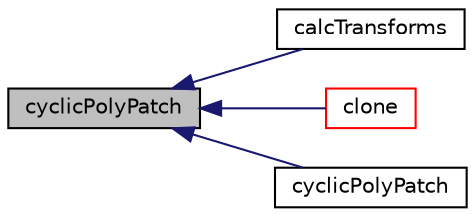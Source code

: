 digraph "cyclicPolyPatch"
{
  bgcolor="transparent";
  edge [fontname="Helvetica",fontsize="10",labelfontname="Helvetica",labelfontsize="10"];
  node [fontname="Helvetica",fontsize="10",shape=record];
  rankdir="LR";
  Node1 [label="cyclicPolyPatch",height=0.2,width=0.4,color="black", fillcolor="grey75", style="filled", fontcolor="black"];
  Node1 -> Node2 [dir="back",color="midnightblue",fontsize="10",style="solid",fontname="Helvetica"];
  Node2 [label="calcTransforms",height=0.2,width=0.4,color="black",URL="$a00492.html#afb48497736bbafb1fbb000cd218d1779",tooltip="Recalculate the transformation tensors. "];
  Node1 -> Node3 [dir="back",color="midnightblue",fontsize="10",style="solid",fontname="Helvetica"];
  Node3 [label="clone",height=0.2,width=0.4,color="red",URL="$a00492.html#a0ec96bcd20c10690da699ba110602064",tooltip="Construct and return a clone, resetting the boundary mesh. "];
  Node1 -> Node4 [dir="back",color="midnightblue",fontsize="10",style="solid",fontname="Helvetica"];
  Node4 [label="cyclicPolyPatch",height=0.2,width=0.4,color="black",URL="$a00492.html#a5ee3a54a406127292666314a5eeccfda",tooltip="Construct from components. "];
}
